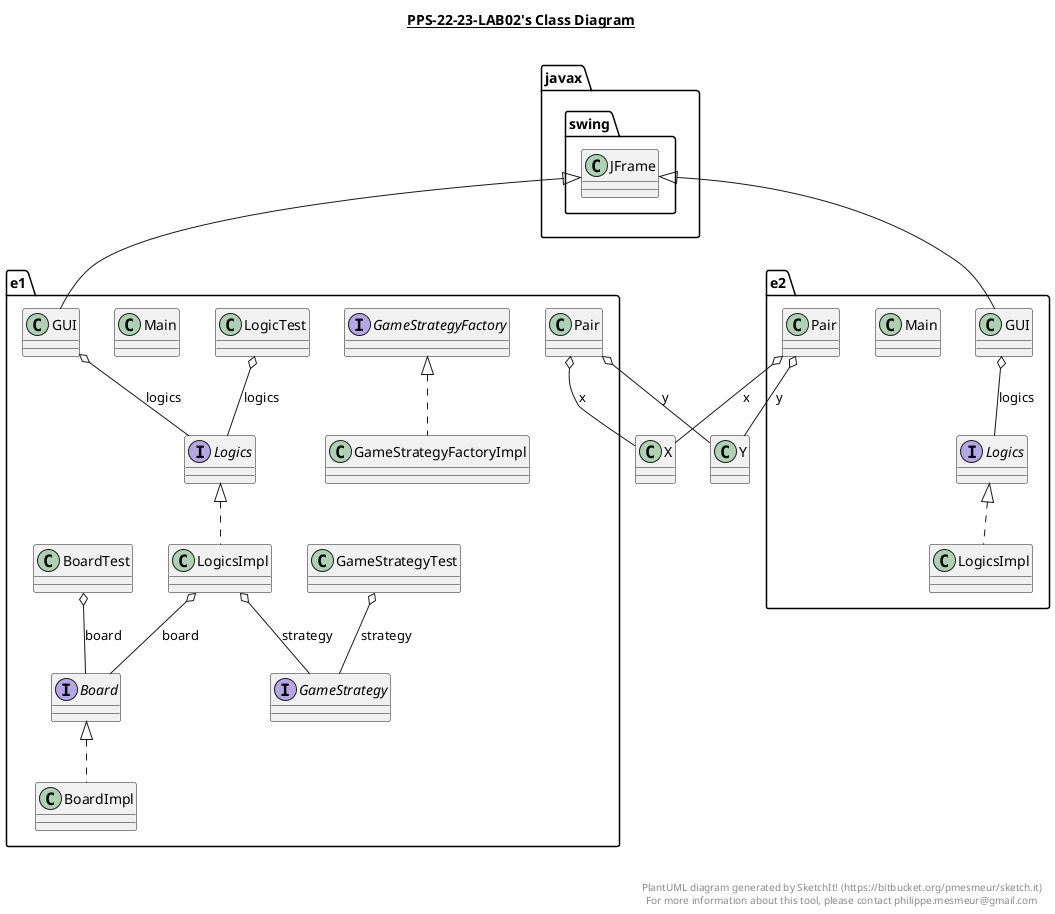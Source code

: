 @startuml

title __PPS-22-23-LAB02's Class Diagram__\n

  namespace e1 {
    interface e1.Board {
    }
  }
  

  namespace e1 {
    class e1.BoardImpl {
    }
  }
  

  namespace e1 {
    class e1.BoardTest {
    }
  }
  

  namespace e1 {
    class e1.GUI {
    }
  }
  

  namespace e1 {
    interface e1.GameStrategy {
    }
  }
  

  namespace e1 {
    interface e1.GameStrategyFactory {
    }
  }
  

  namespace e1 {
    class e1.GameStrategyFactoryImpl {
    }
  }
  

  namespace e1 {
    class e1.GameStrategyTest {
    }
  }
  

  namespace e1 {
    class e1.LogicTest {
    }
  }
  

  namespace e1 {
    interface e1.Logics {
    }
  }
  

  namespace e1 {
    class e1.LogicsImpl {
    }
  }
  

  namespace e1 {
    class e1.Main {
    }
  }
  

  namespace e1 {
    class e1.Pair {
    }
  }
  

  namespace e2 {
    class e2.GUI {
    }
  }
  

  namespace e2 {
    interface e2.Logics {
    }
  }
  

  namespace e2 {
    class e2.LogicsImpl {
    }
  }
  

  namespace e2 {
    class e2.Main {
    }
  }
  

  namespace e2 {
    class e2.Pair {
    }
  }
  

  e1.BoardImpl .up.|> e1.Board
  e1.BoardTest o-- e1.Board : board
  e1.GUI -up-|> javax.swing.JFrame
  e1.GUI o-- e1.Logics : logics
  e1.GameStrategyFactoryImpl .up.|> e1.GameStrategyFactory
  e1.GameStrategyTest o-- e1.GameStrategy : strategy
  e1.LogicTest o-- e1.Logics : logics
  e1.LogicsImpl .up.|> e1.Logics
  e1.LogicsImpl o-- e1.Board : board
  e1.LogicsImpl o-- e1.GameStrategy : strategy
  e1.Pair o-- X : x
  e1.Pair o-- Y : y
  e2.GUI -up-|> javax.swing.JFrame
  e2.GUI o-- e2.Logics : logics
  e2.LogicsImpl .up.|> e2.Logics
  e2.Pair o-- X : x
  e2.Pair o-- Y : y


right footer


PlantUML diagram generated by SketchIt! (https://bitbucket.org/pmesmeur/sketch.it)
For more information about this tool, please contact philippe.mesmeur@gmail.com
endfooter

@enduml
